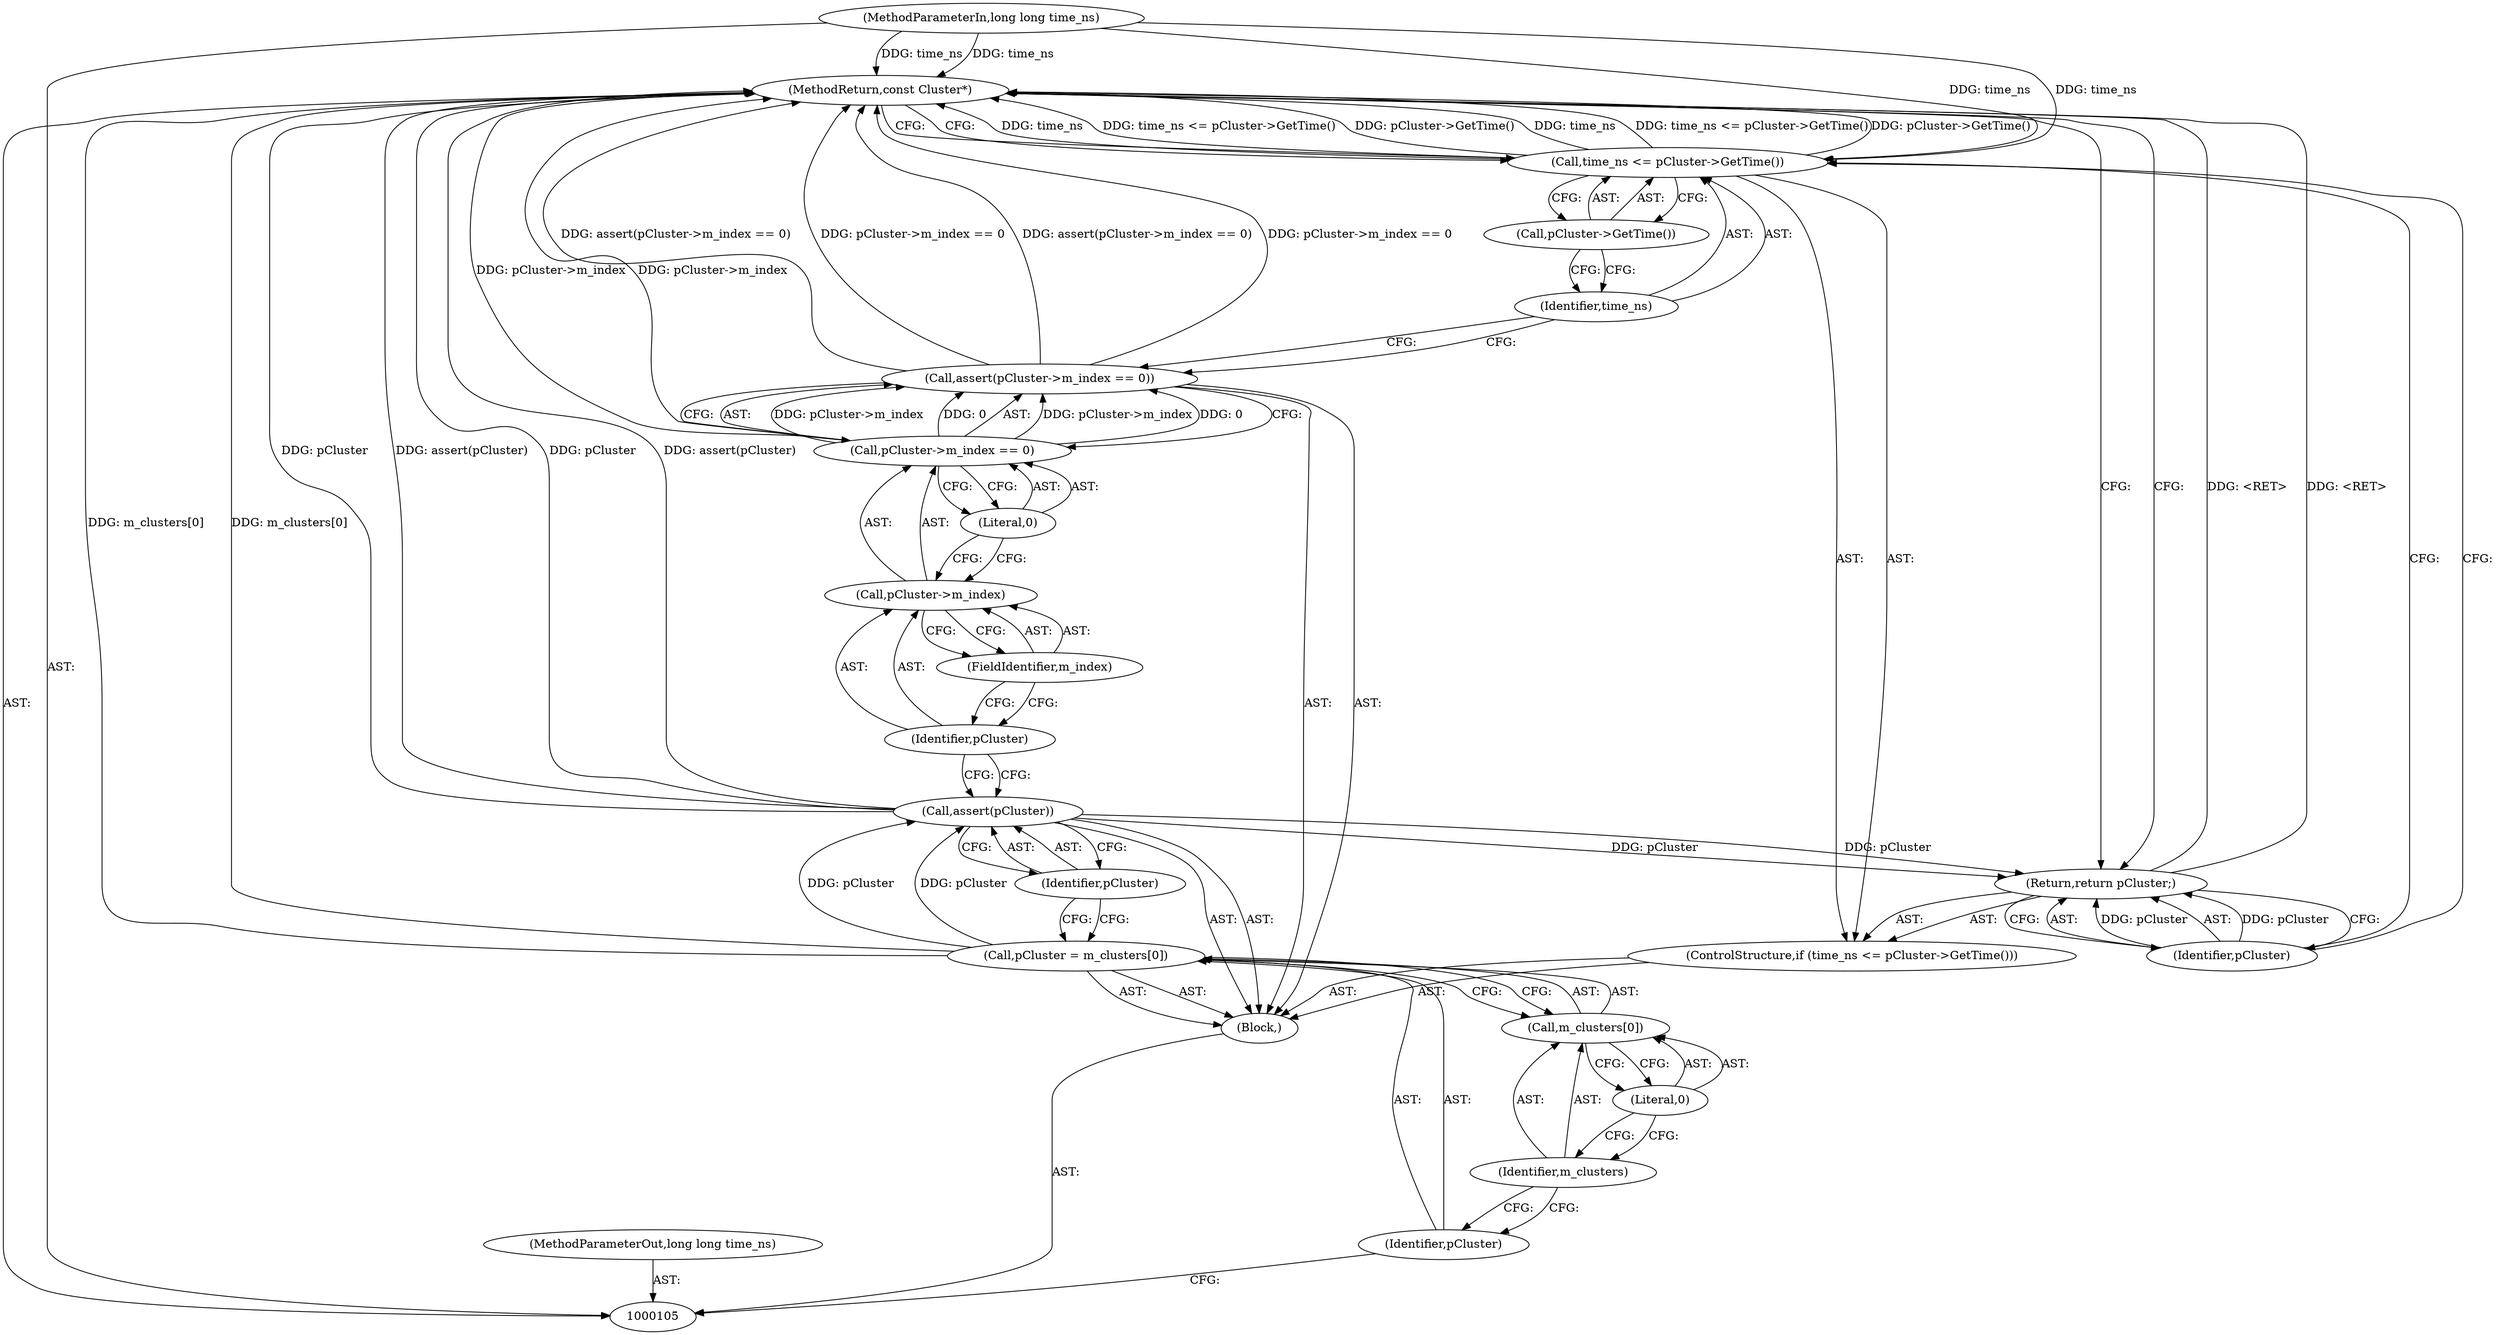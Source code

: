 digraph "0_Android_04839626ed859623901ebd3a5fd483982186b59d_41" {
"1000127" [label="(MethodReturn,const Cluster*)"];
"1000106" [label="(MethodParameterIn,long long time_ns)"];
"1000171" [label="(MethodParameterOut,long long time_ns)"];
"1000107" [label="(Block,)"];
"1000108" [label="(Call,pCluster = m_clusters[0])"];
"1000109" [label="(Identifier,pCluster)"];
"1000110" [label="(Call,m_clusters[0])"];
"1000111" [label="(Identifier,m_clusters)"];
"1000112" [label="(Literal,0)"];
"1000114" [label="(Identifier,pCluster)"];
"1000113" [label="(Call,assert(pCluster))"];
"1000116" [label="(Call,pCluster->m_index == 0)"];
"1000117" [label="(Call,pCluster->m_index)"];
"1000118" [label="(Identifier,pCluster)"];
"1000119" [label="(FieldIdentifier,m_index)"];
"1000120" [label="(Literal,0)"];
"1000115" [label="(Call,assert(pCluster->m_index == 0))"];
"1000124" [label="(Call,pCluster->GetTime())"];
"1000121" [label="(ControlStructure,if (time_ns <= pCluster->GetTime()))"];
"1000122" [label="(Call,time_ns <= pCluster->GetTime())"];
"1000123" [label="(Identifier,time_ns)"];
"1000126" [label="(Identifier,pCluster)"];
"1000125" [label="(Return,return pCluster;)"];
"1000127" -> "1000105"  [label="AST: "];
"1000127" -> "1000125"  [label="CFG: "];
"1000127" -> "1000122"  [label="CFG: "];
"1000116" -> "1000127"  [label="DDG: pCluster->m_index"];
"1000113" -> "1000127"  [label="DDG: pCluster"];
"1000113" -> "1000127"  [label="DDG: assert(pCluster)"];
"1000122" -> "1000127"  [label="DDG: time_ns"];
"1000122" -> "1000127"  [label="DDG: time_ns <= pCluster->GetTime()"];
"1000122" -> "1000127"  [label="DDG: pCluster->GetTime()"];
"1000115" -> "1000127"  [label="DDG: assert(pCluster->m_index == 0)"];
"1000115" -> "1000127"  [label="DDG: pCluster->m_index == 0"];
"1000106" -> "1000127"  [label="DDG: time_ns"];
"1000108" -> "1000127"  [label="DDG: m_clusters[0]"];
"1000125" -> "1000127"  [label="DDG: <RET>"];
"1000106" -> "1000105"  [label="AST: "];
"1000106" -> "1000127"  [label="DDG: time_ns"];
"1000106" -> "1000122"  [label="DDG: time_ns"];
"1000171" -> "1000105"  [label="AST: "];
"1000107" -> "1000105"  [label="AST: "];
"1000108" -> "1000107"  [label="AST: "];
"1000113" -> "1000107"  [label="AST: "];
"1000115" -> "1000107"  [label="AST: "];
"1000121" -> "1000107"  [label="AST: "];
"1000108" -> "1000107"  [label="AST: "];
"1000108" -> "1000110"  [label="CFG: "];
"1000109" -> "1000108"  [label="AST: "];
"1000110" -> "1000108"  [label="AST: "];
"1000114" -> "1000108"  [label="CFG: "];
"1000108" -> "1000127"  [label="DDG: m_clusters[0]"];
"1000108" -> "1000113"  [label="DDG: pCluster"];
"1000109" -> "1000108"  [label="AST: "];
"1000109" -> "1000105"  [label="CFG: "];
"1000111" -> "1000109"  [label="CFG: "];
"1000110" -> "1000108"  [label="AST: "];
"1000110" -> "1000112"  [label="CFG: "];
"1000111" -> "1000110"  [label="AST: "];
"1000112" -> "1000110"  [label="AST: "];
"1000108" -> "1000110"  [label="CFG: "];
"1000111" -> "1000110"  [label="AST: "];
"1000111" -> "1000109"  [label="CFG: "];
"1000112" -> "1000111"  [label="CFG: "];
"1000112" -> "1000110"  [label="AST: "];
"1000112" -> "1000111"  [label="CFG: "];
"1000110" -> "1000112"  [label="CFG: "];
"1000114" -> "1000113"  [label="AST: "];
"1000114" -> "1000108"  [label="CFG: "];
"1000113" -> "1000114"  [label="CFG: "];
"1000113" -> "1000107"  [label="AST: "];
"1000113" -> "1000114"  [label="CFG: "];
"1000114" -> "1000113"  [label="AST: "];
"1000118" -> "1000113"  [label="CFG: "];
"1000113" -> "1000127"  [label="DDG: pCluster"];
"1000113" -> "1000127"  [label="DDG: assert(pCluster)"];
"1000108" -> "1000113"  [label="DDG: pCluster"];
"1000113" -> "1000125"  [label="DDG: pCluster"];
"1000116" -> "1000115"  [label="AST: "];
"1000116" -> "1000120"  [label="CFG: "];
"1000117" -> "1000116"  [label="AST: "];
"1000120" -> "1000116"  [label="AST: "];
"1000115" -> "1000116"  [label="CFG: "];
"1000116" -> "1000127"  [label="DDG: pCluster->m_index"];
"1000116" -> "1000115"  [label="DDG: pCluster->m_index"];
"1000116" -> "1000115"  [label="DDG: 0"];
"1000117" -> "1000116"  [label="AST: "];
"1000117" -> "1000119"  [label="CFG: "];
"1000118" -> "1000117"  [label="AST: "];
"1000119" -> "1000117"  [label="AST: "];
"1000120" -> "1000117"  [label="CFG: "];
"1000118" -> "1000117"  [label="AST: "];
"1000118" -> "1000113"  [label="CFG: "];
"1000119" -> "1000118"  [label="CFG: "];
"1000119" -> "1000117"  [label="AST: "];
"1000119" -> "1000118"  [label="CFG: "];
"1000117" -> "1000119"  [label="CFG: "];
"1000120" -> "1000116"  [label="AST: "];
"1000120" -> "1000117"  [label="CFG: "];
"1000116" -> "1000120"  [label="CFG: "];
"1000115" -> "1000107"  [label="AST: "];
"1000115" -> "1000116"  [label="CFG: "];
"1000116" -> "1000115"  [label="AST: "];
"1000123" -> "1000115"  [label="CFG: "];
"1000115" -> "1000127"  [label="DDG: assert(pCluster->m_index == 0)"];
"1000115" -> "1000127"  [label="DDG: pCluster->m_index == 0"];
"1000116" -> "1000115"  [label="DDG: pCluster->m_index"];
"1000116" -> "1000115"  [label="DDG: 0"];
"1000124" -> "1000122"  [label="AST: "];
"1000124" -> "1000123"  [label="CFG: "];
"1000122" -> "1000124"  [label="CFG: "];
"1000121" -> "1000107"  [label="AST: "];
"1000122" -> "1000121"  [label="AST: "];
"1000125" -> "1000121"  [label="AST: "];
"1000122" -> "1000121"  [label="AST: "];
"1000122" -> "1000124"  [label="CFG: "];
"1000123" -> "1000122"  [label="AST: "];
"1000124" -> "1000122"  [label="AST: "];
"1000126" -> "1000122"  [label="CFG: "];
"1000127" -> "1000122"  [label="CFG: "];
"1000122" -> "1000127"  [label="DDG: time_ns"];
"1000122" -> "1000127"  [label="DDG: time_ns <= pCluster->GetTime()"];
"1000122" -> "1000127"  [label="DDG: pCluster->GetTime()"];
"1000106" -> "1000122"  [label="DDG: time_ns"];
"1000123" -> "1000122"  [label="AST: "];
"1000123" -> "1000115"  [label="CFG: "];
"1000124" -> "1000123"  [label="CFG: "];
"1000126" -> "1000125"  [label="AST: "];
"1000126" -> "1000122"  [label="CFG: "];
"1000125" -> "1000126"  [label="CFG: "];
"1000126" -> "1000125"  [label="DDG: pCluster"];
"1000125" -> "1000121"  [label="AST: "];
"1000125" -> "1000126"  [label="CFG: "];
"1000126" -> "1000125"  [label="AST: "];
"1000127" -> "1000125"  [label="CFG: "];
"1000125" -> "1000127"  [label="DDG: <RET>"];
"1000126" -> "1000125"  [label="DDG: pCluster"];
"1000113" -> "1000125"  [label="DDG: pCluster"];
}

